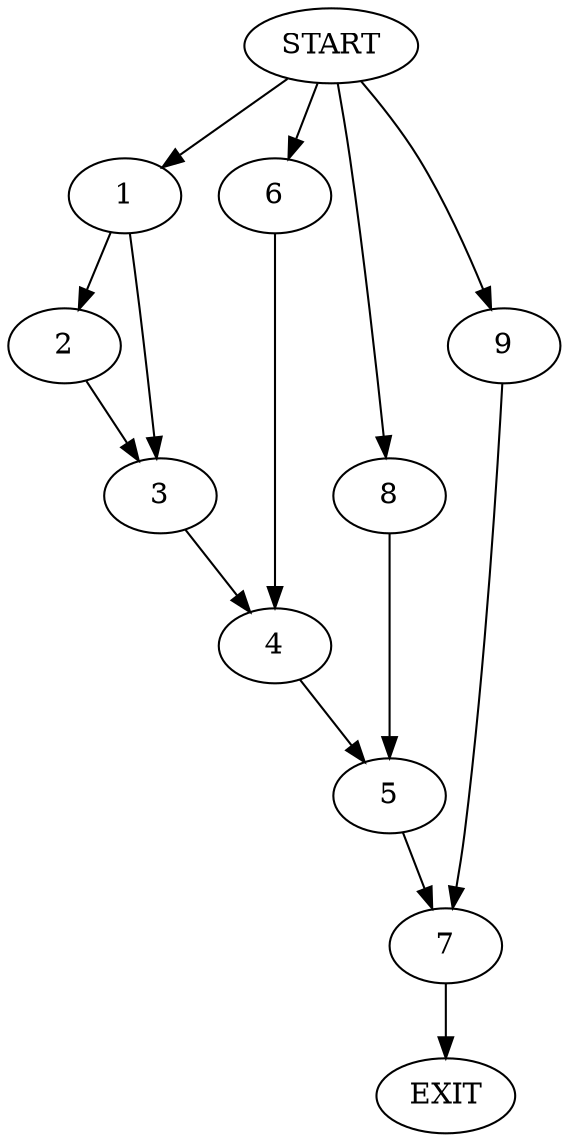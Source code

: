 digraph {
0 [label="START"]
10 [label="EXIT"]
0 -> 1
1 -> 2
1 -> 3
2 -> 3
3 -> 4
4 -> 5
0 -> 6
6 -> 4
5 -> 7
0 -> 8
8 -> 5
7 -> 10
0 -> 9
9 -> 7
}
